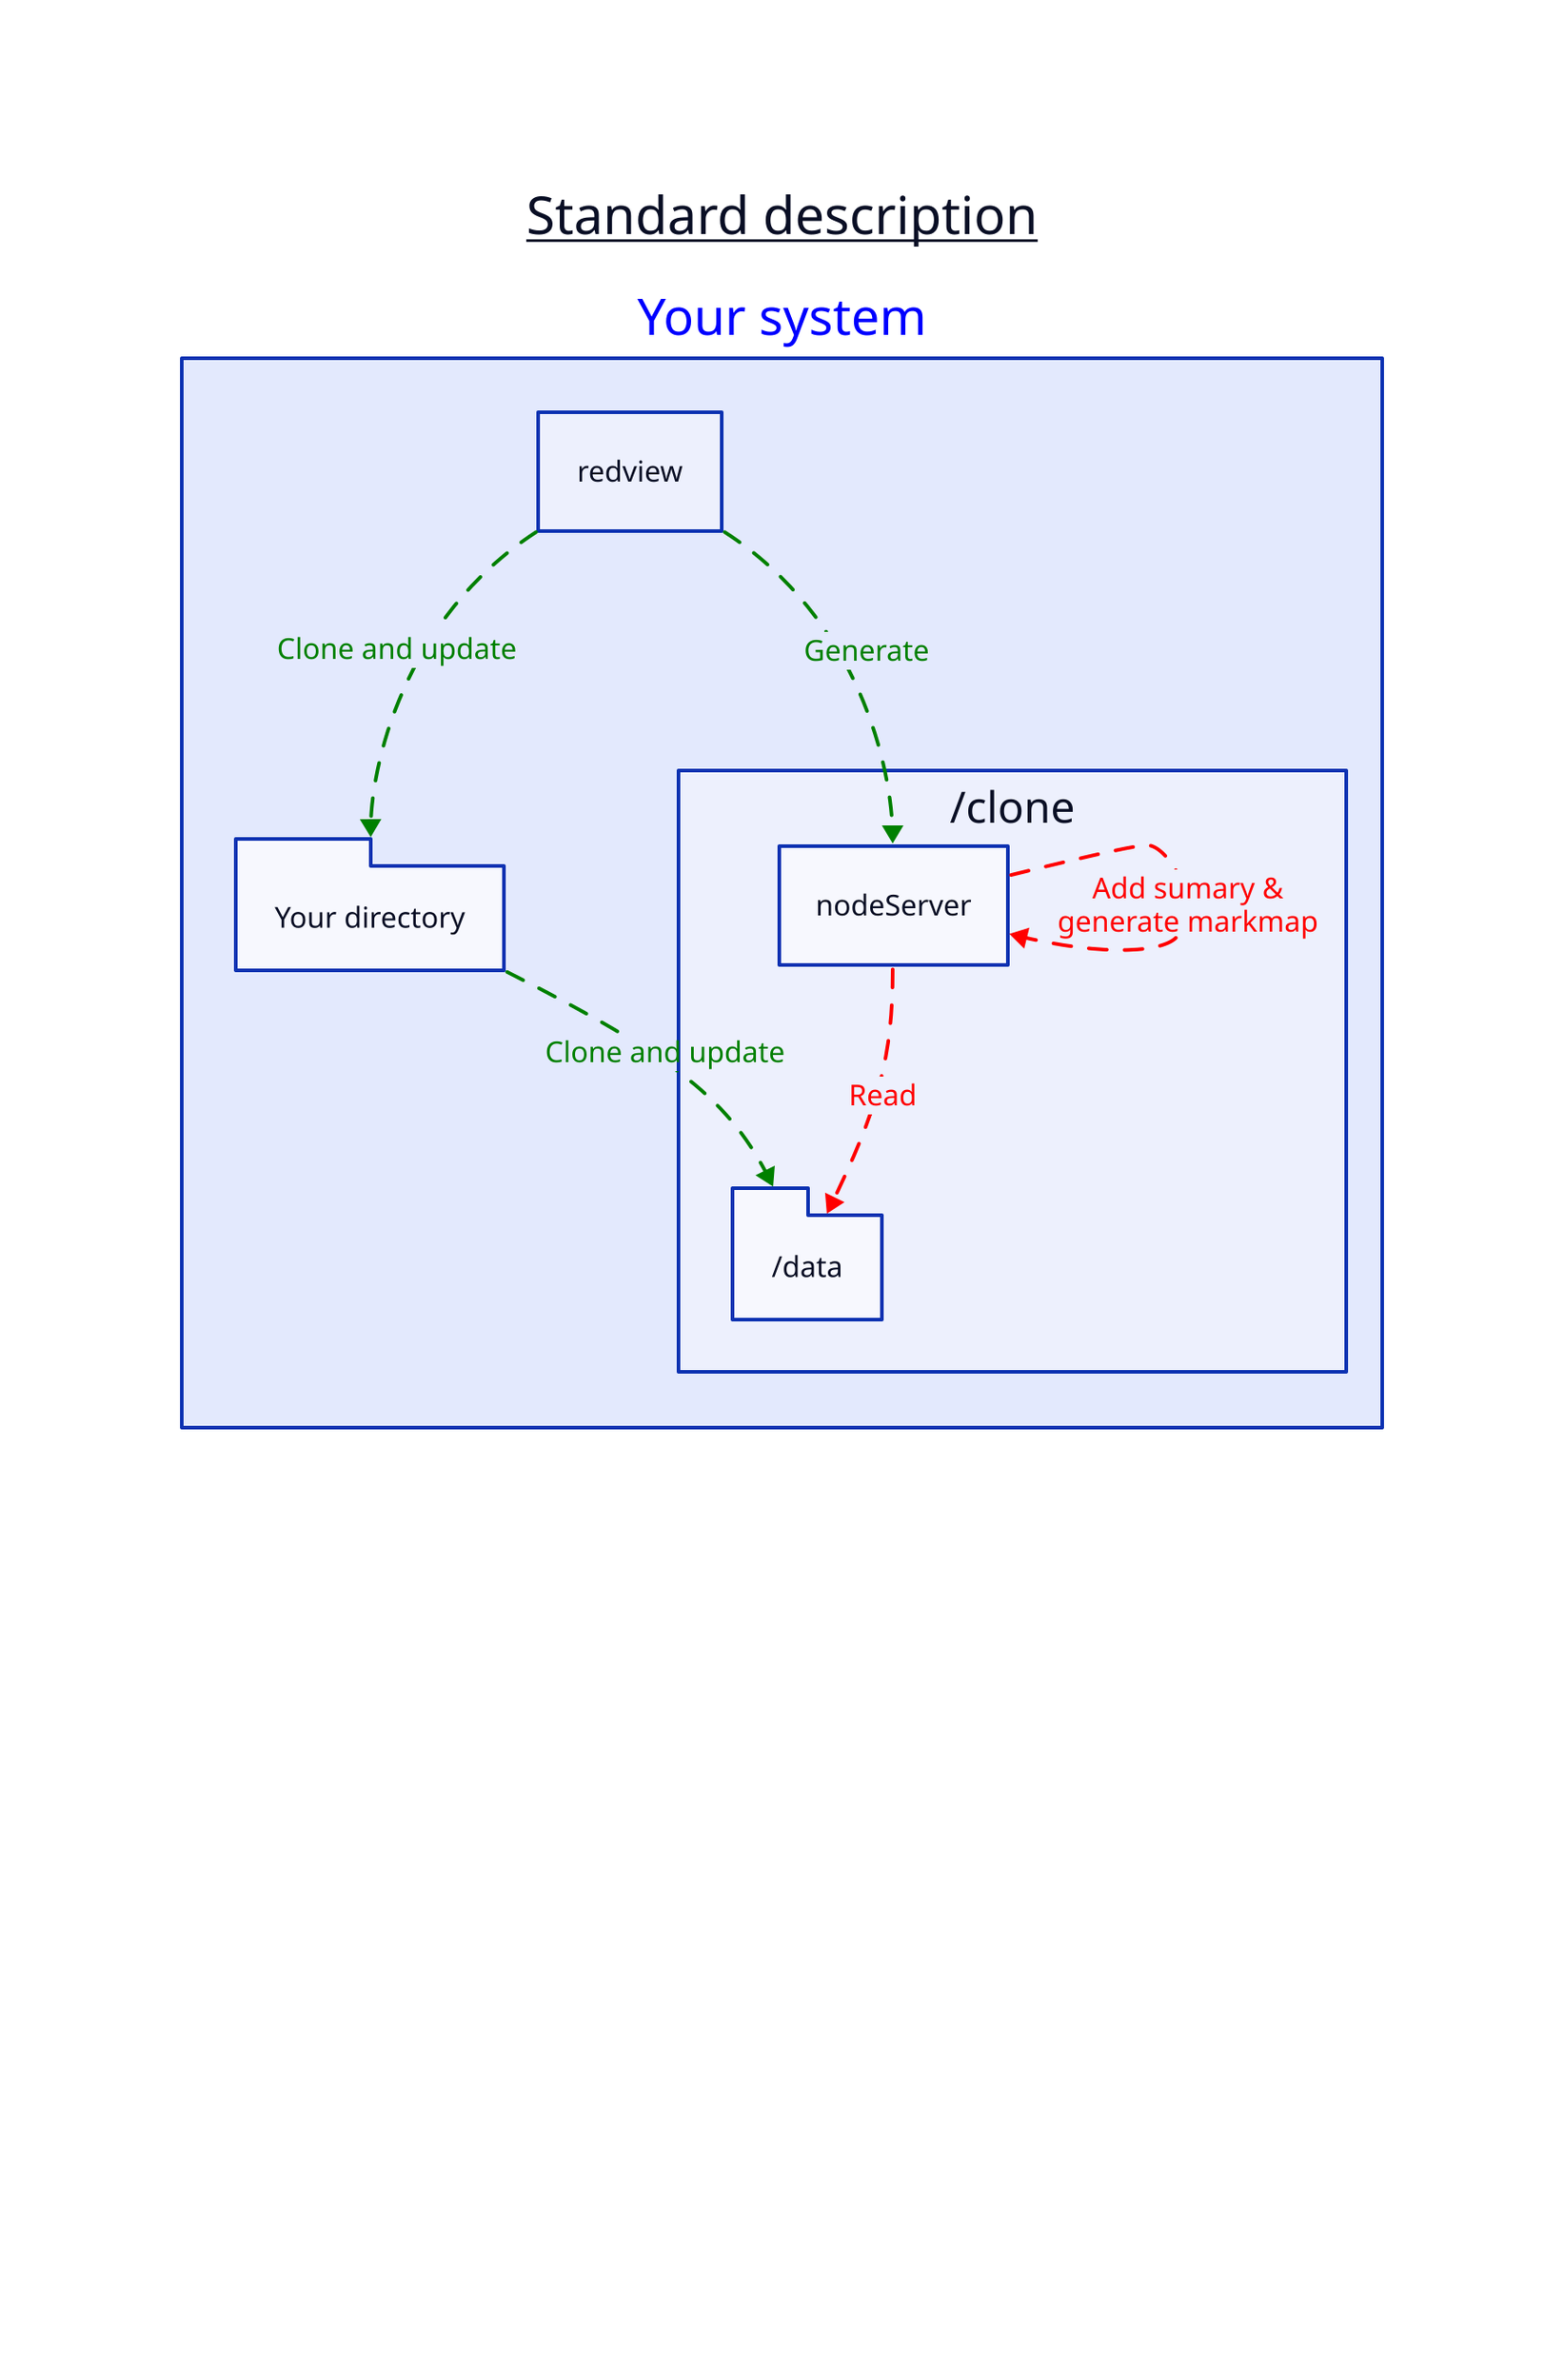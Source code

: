 title: Standard description {
    near: top-center
    shape: text
    style: {
      font-size: 29
      bold: true
      underline: true
    }
  }
  Your system: {style.font-color: blue}
  Your system.Your directory
  Your system.redview
  Your system./clone : /clone{  label.near: top-center}
  Your system./clone.nodeServer
  Your system./clone./data :{ shape: Package}
  Your system.Your directory :{ shape: Package}
  
  Your system.redview -> Your system.Your directory -> Your system./clone./data: Clone and update {style.animated: true; style.stroke: green; style.font-color: green}
  Your system.redview -> Your system./clone.nodeServer: Generate {style.animated: true; style.stroke: green; style.font-color: green}
  Your system./clone.nodeServer -> Your system./clone./data: Read {style.animated: true; style.stroke: red; style.font-color: red}
  Your system./clone.nodeServer -> Your system./clone.nodeServer: Add sumary & \ngenerate markmap {style.animated: true; style.stroke: red; style.font-color: red}
  
  explanation: |md
    # How it works ?
    ## Redview
    Is the python script in charge of:
      - Creates a clone of your directory.
      - Watches for changes and reflects them on the clone directory.
      - (Re-)Generates directory summary
    ## Node server
      - Delivers your notes with summary
      - Generates markmap file
      - Generate asciidoc and markdown preview
  | {near: bottom-center}
  